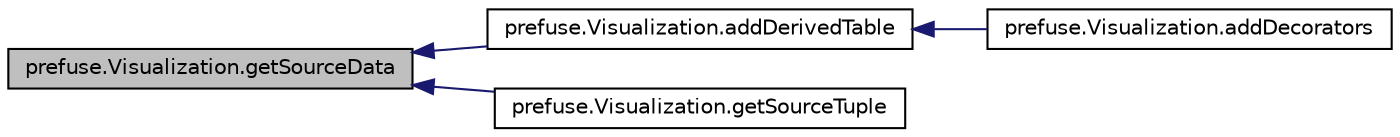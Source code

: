 digraph G
{
  edge [fontname="Helvetica",fontsize="10",labelfontname="Helvetica",labelfontsize="10"];
  node [fontname="Helvetica",fontsize="10",shape=record];
  rankdir="LR";
  Node1 [label="prefuse.Visualization.getSourceData",height=0.2,width=0.4,color="black", fillcolor="grey75", style="filled" fontcolor="black"];
  Node1 -> Node2 [dir="back",color="midnightblue",fontsize="10",style="solid",fontname="Helvetica"];
  Node2 [label="prefuse.Visualization.addDerivedTable",height=0.2,width=0.4,color="black", fillcolor="white", style="filled",URL="$classprefuse_1_1_visualization.html#a243530ab544ea31f7b03519dc4c04510"];
  Node2 -> Node3 [dir="back",color="midnightblue",fontsize="10",style="solid",fontname="Helvetica"];
  Node3 [label="prefuse.Visualization.addDecorators",height=0.2,width=0.4,color="black", fillcolor="white", style="filled",URL="$classprefuse_1_1_visualization.html#a6dfcfaf77f89086205215c638cd5e084"];
  Node1 -> Node4 [dir="back",color="midnightblue",fontsize="10",style="solid",fontname="Helvetica"];
  Node4 [label="prefuse.Visualization.getSourceTuple",height=0.2,width=0.4,color="black", fillcolor="white", style="filled",URL="$classprefuse_1_1_visualization.html#adc8bb6078f3a86a5739ee1532498dd34"];
}
